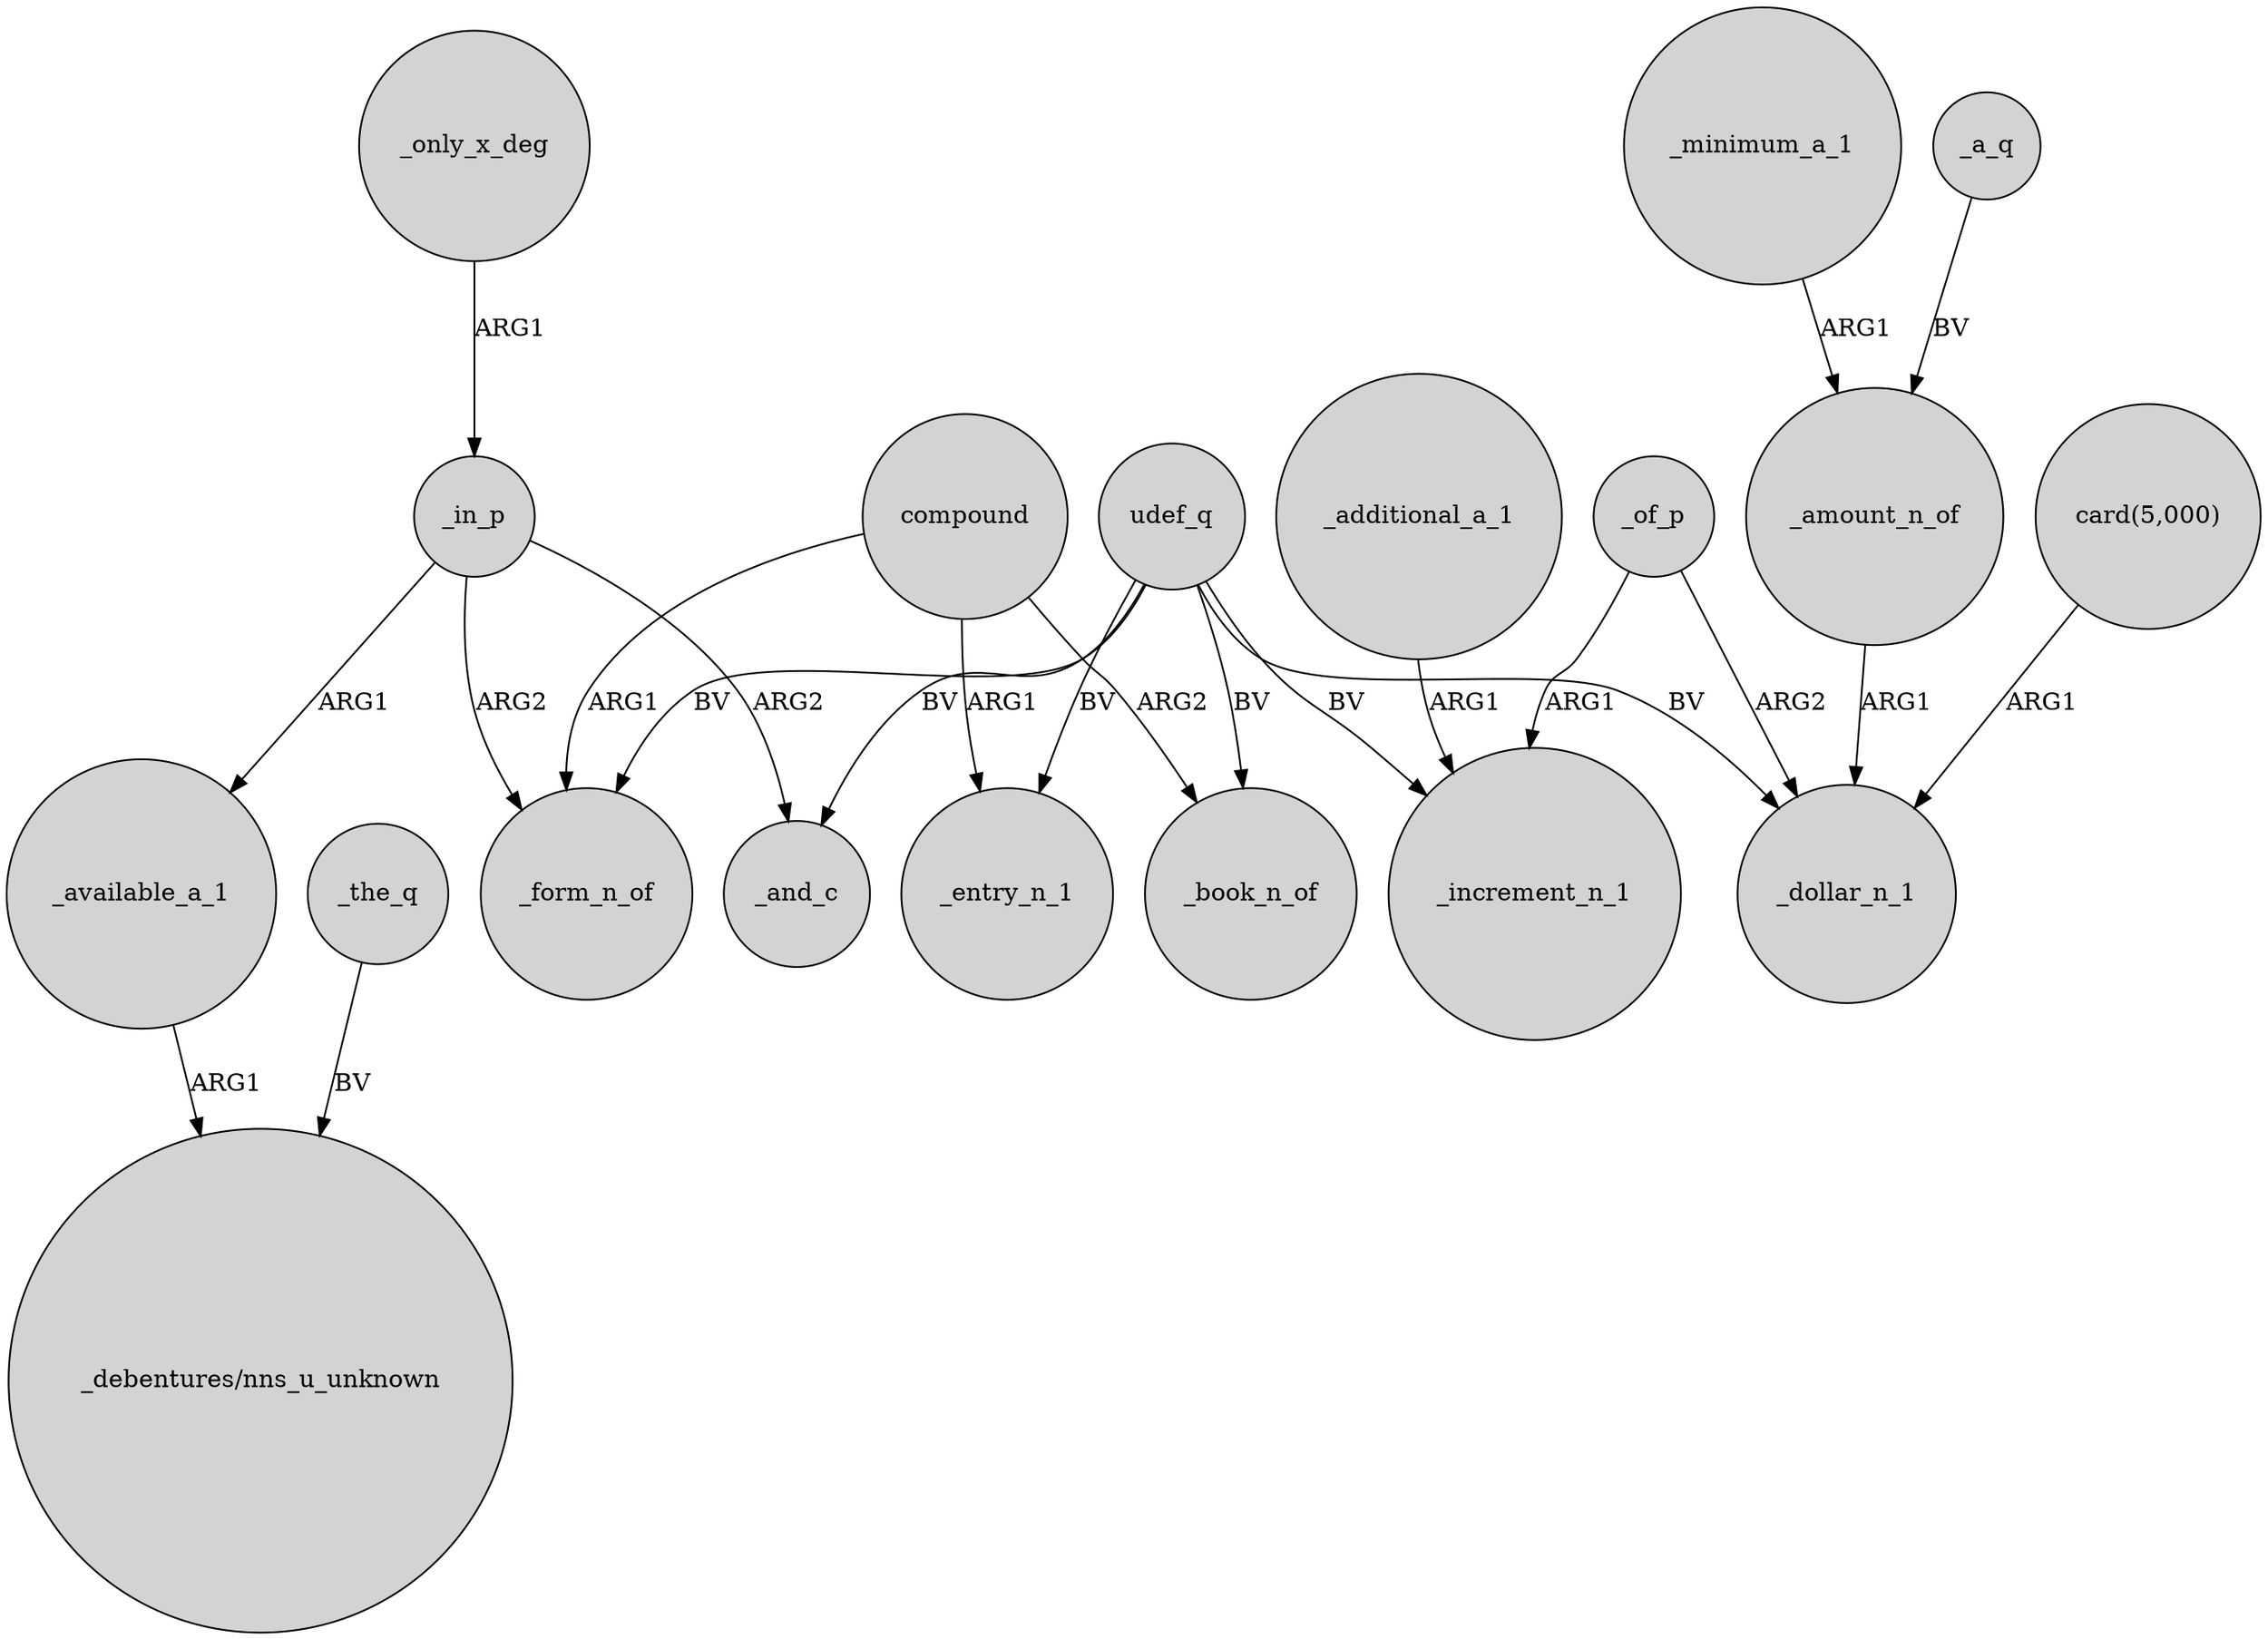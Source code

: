 digraph {
	node [shape=circle style=filled]
	_in_p -> _available_a_1 [label=ARG1]
	compound -> _entry_n_1 [label=ARG1]
	_of_p -> _increment_n_1 [label=ARG1]
	_additional_a_1 -> _increment_n_1 [label=ARG1]
	_available_a_1 -> "_debentures/nns_u_unknown" [label=ARG1]
	_minimum_a_1 -> _amount_n_of [label=ARG1]
	_in_p -> _form_n_of [label=ARG2]
	_only_x_deg -> _in_p [label=ARG1]
	udef_q -> _form_n_of [label=BV]
	udef_q -> _entry_n_1 [label=BV]
	"card(5,000)" -> _dollar_n_1 [label=ARG1]
	_the_q -> "_debentures/nns_u_unknown" [label=BV]
	_of_p -> _dollar_n_1 [label=ARG2]
	compound -> _form_n_of [label=ARG1]
	_amount_n_of -> _dollar_n_1 [label=ARG1]
	udef_q -> _and_c [label=BV]
	udef_q -> _increment_n_1 [label=BV]
	_in_p -> _and_c [label=ARG2]
	compound -> _book_n_of [label=ARG2]
	udef_q -> _book_n_of [label=BV]
	udef_q -> _dollar_n_1 [label=BV]
	_a_q -> _amount_n_of [label=BV]
}
